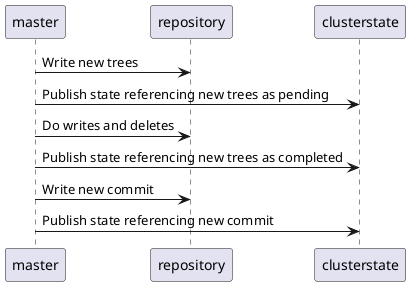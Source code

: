 @startuml

master -> repository: Write new trees
master -> clusterstate: Publish state referencing new trees as pending
master -> repository: Do writes and deletes
master -> clusterstate: Publish state referencing new trees as completed
master -> repository: Write new commit
master -> clusterstate: Publish state referencing new commit
@enduml